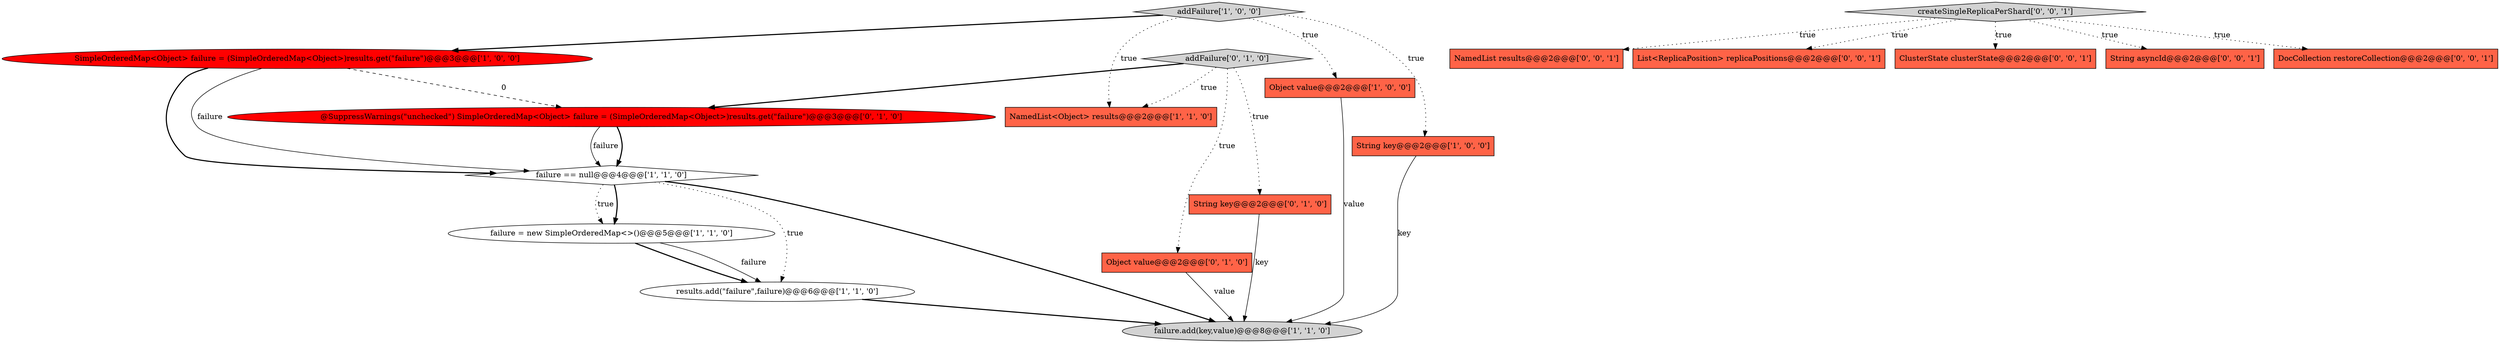digraph {
1 [style = filled, label = "SimpleOrderedMap<Object> failure = (SimpleOrderedMap<Object>)results.get(\"failure\")@@@3@@@['1', '0', '0']", fillcolor = red, shape = ellipse image = "AAA1AAABBB1BBB"];
5 [style = filled, label = "results.add(\"failure\",failure)@@@6@@@['1', '1', '0']", fillcolor = white, shape = ellipse image = "AAA0AAABBB1BBB"];
12 [style = filled, label = "addFailure['0', '1', '0']", fillcolor = lightgray, shape = diamond image = "AAA0AAABBB2BBB"];
6 [style = filled, label = "failure = new SimpleOrderedMap<>()@@@5@@@['1', '1', '0']", fillcolor = white, shape = ellipse image = "AAA0AAABBB1BBB"];
14 [style = filled, label = "NamedList results@@@2@@@['0', '0', '1']", fillcolor = tomato, shape = box image = "AAA0AAABBB3BBB"];
3 [style = filled, label = "addFailure['1', '0', '0']", fillcolor = lightgray, shape = diamond image = "AAA0AAABBB1BBB"];
17 [style = filled, label = "List<ReplicaPosition> replicaPositions@@@2@@@['0', '0', '1']", fillcolor = tomato, shape = box image = "AAA0AAABBB3BBB"];
18 [style = filled, label = "ClusterState clusterState@@@2@@@['0', '0', '1']", fillcolor = tomato, shape = box image = "AAA0AAABBB3BBB"];
9 [style = filled, label = "String key@@@2@@@['0', '1', '0']", fillcolor = tomato, shape = box image = "AAA0AAABBB2BBB"];
10 [style = filled, label = "Object value@@@2@@@['0', '1', '0']", fillcolor = tomato, shape = box image = "AAA0AAABBB2BBB"];
11 [style = filled, label = "@SuppressWarnings(\"unchecked\") SimpleOrderedMap<Object> failure = (SimpleOrderedMap<Object>)results.get(\"failure\")@@@3@@@['0', '1', '0']", fillcolor = red, shape = ellipse image = "AAA1AAABBB2BBB"];
15 [style = filled, label = "String asyncId@@@2@@@['0', '0', '1']", fillcolor = tomato, shape = box image = "AAA0AAABBB3BBB"];
0 [style = filled, label = "Object value@@@2@@@['1', '0', '0']", fillcolor = tomato, shape = box image = "AAA0AAABBB1BBB"];
16 [style = filled, label = "DocCollection restoreCollection@@@2@@@['0', '0', '1']", fillcolor = tomato, shape = box image = "AAA0AAABBB3BBB"];
8 [style = filled, label = "failure.add(key,value)@@@8@@@['1', '1', '0']", fillcolor = lightgray, shape = ellipse image = "AAA0AAABBB1BBB"];
4 [style = filled, label = "String key@@@2@@@['1', '0', '0']", fillcolor = tomato, shape = box image = "AAA0AAABBB1BBB"];
2 [style = filled, label = "failure == null@@@4@@@['1', '1', '0']", fillcolor = white, shape = diamond image = "AAA0AAABBB1BBB"];
13 [style = filled, label = "createSingleReplicaPerShard['0', '0', '1']", fillcolor = lightgray, shape = diamond image = "AAA0AAABBB3BBB"];
7 [style = filled, label = "NamedList<Object> results@@@2@@@['1', '1', '0']", fillcolor = tomato, shape = box image = "AAA0AAABBB1BBB"];
5->8 [style = bold, label=""];
13->16 [style = dotted, label="true"];
13->18 [style = dotted, label="true"];
3->7 [style = dotted, label="true"];
13->17 [style = dotted, label="true"];
3->1 [style = bold, label=""];
0->8 [style = solid, label="value"];
2->6 [style = bold, label=""];
12->11 [style = bold, label=""];
3->4 [style = dotted, label="true"];
10->8 [style = solid, label="value"];
11->2 [style = bold, label=""];
9->8 [style = solid, label="key"];
11->2 [style = solid, label="failure"];
4->8 [style = solid, label="key"];
6->5 [style = bold, label=""];
12->10 [style = dotted, label="true"];
2->6 [style = dotted, label="true"];
1->11 [style = dashed, label="0"];
3->0 [style = dotted, label="true"];
13->15 [style = dotted, label="true"];
1->2 [style = bold, label=""];
2->5 [style = dotted, label="true"];
12->7 [style = dotted, label="true"];
13->14 [style = dotted, label="true"];
12->9 [style = dotted, label="true"];
6->5 [style = solid, label="failure"];
2->8 [style = bold, label=""];
1->2 [style = solid, label="failure"];
}
